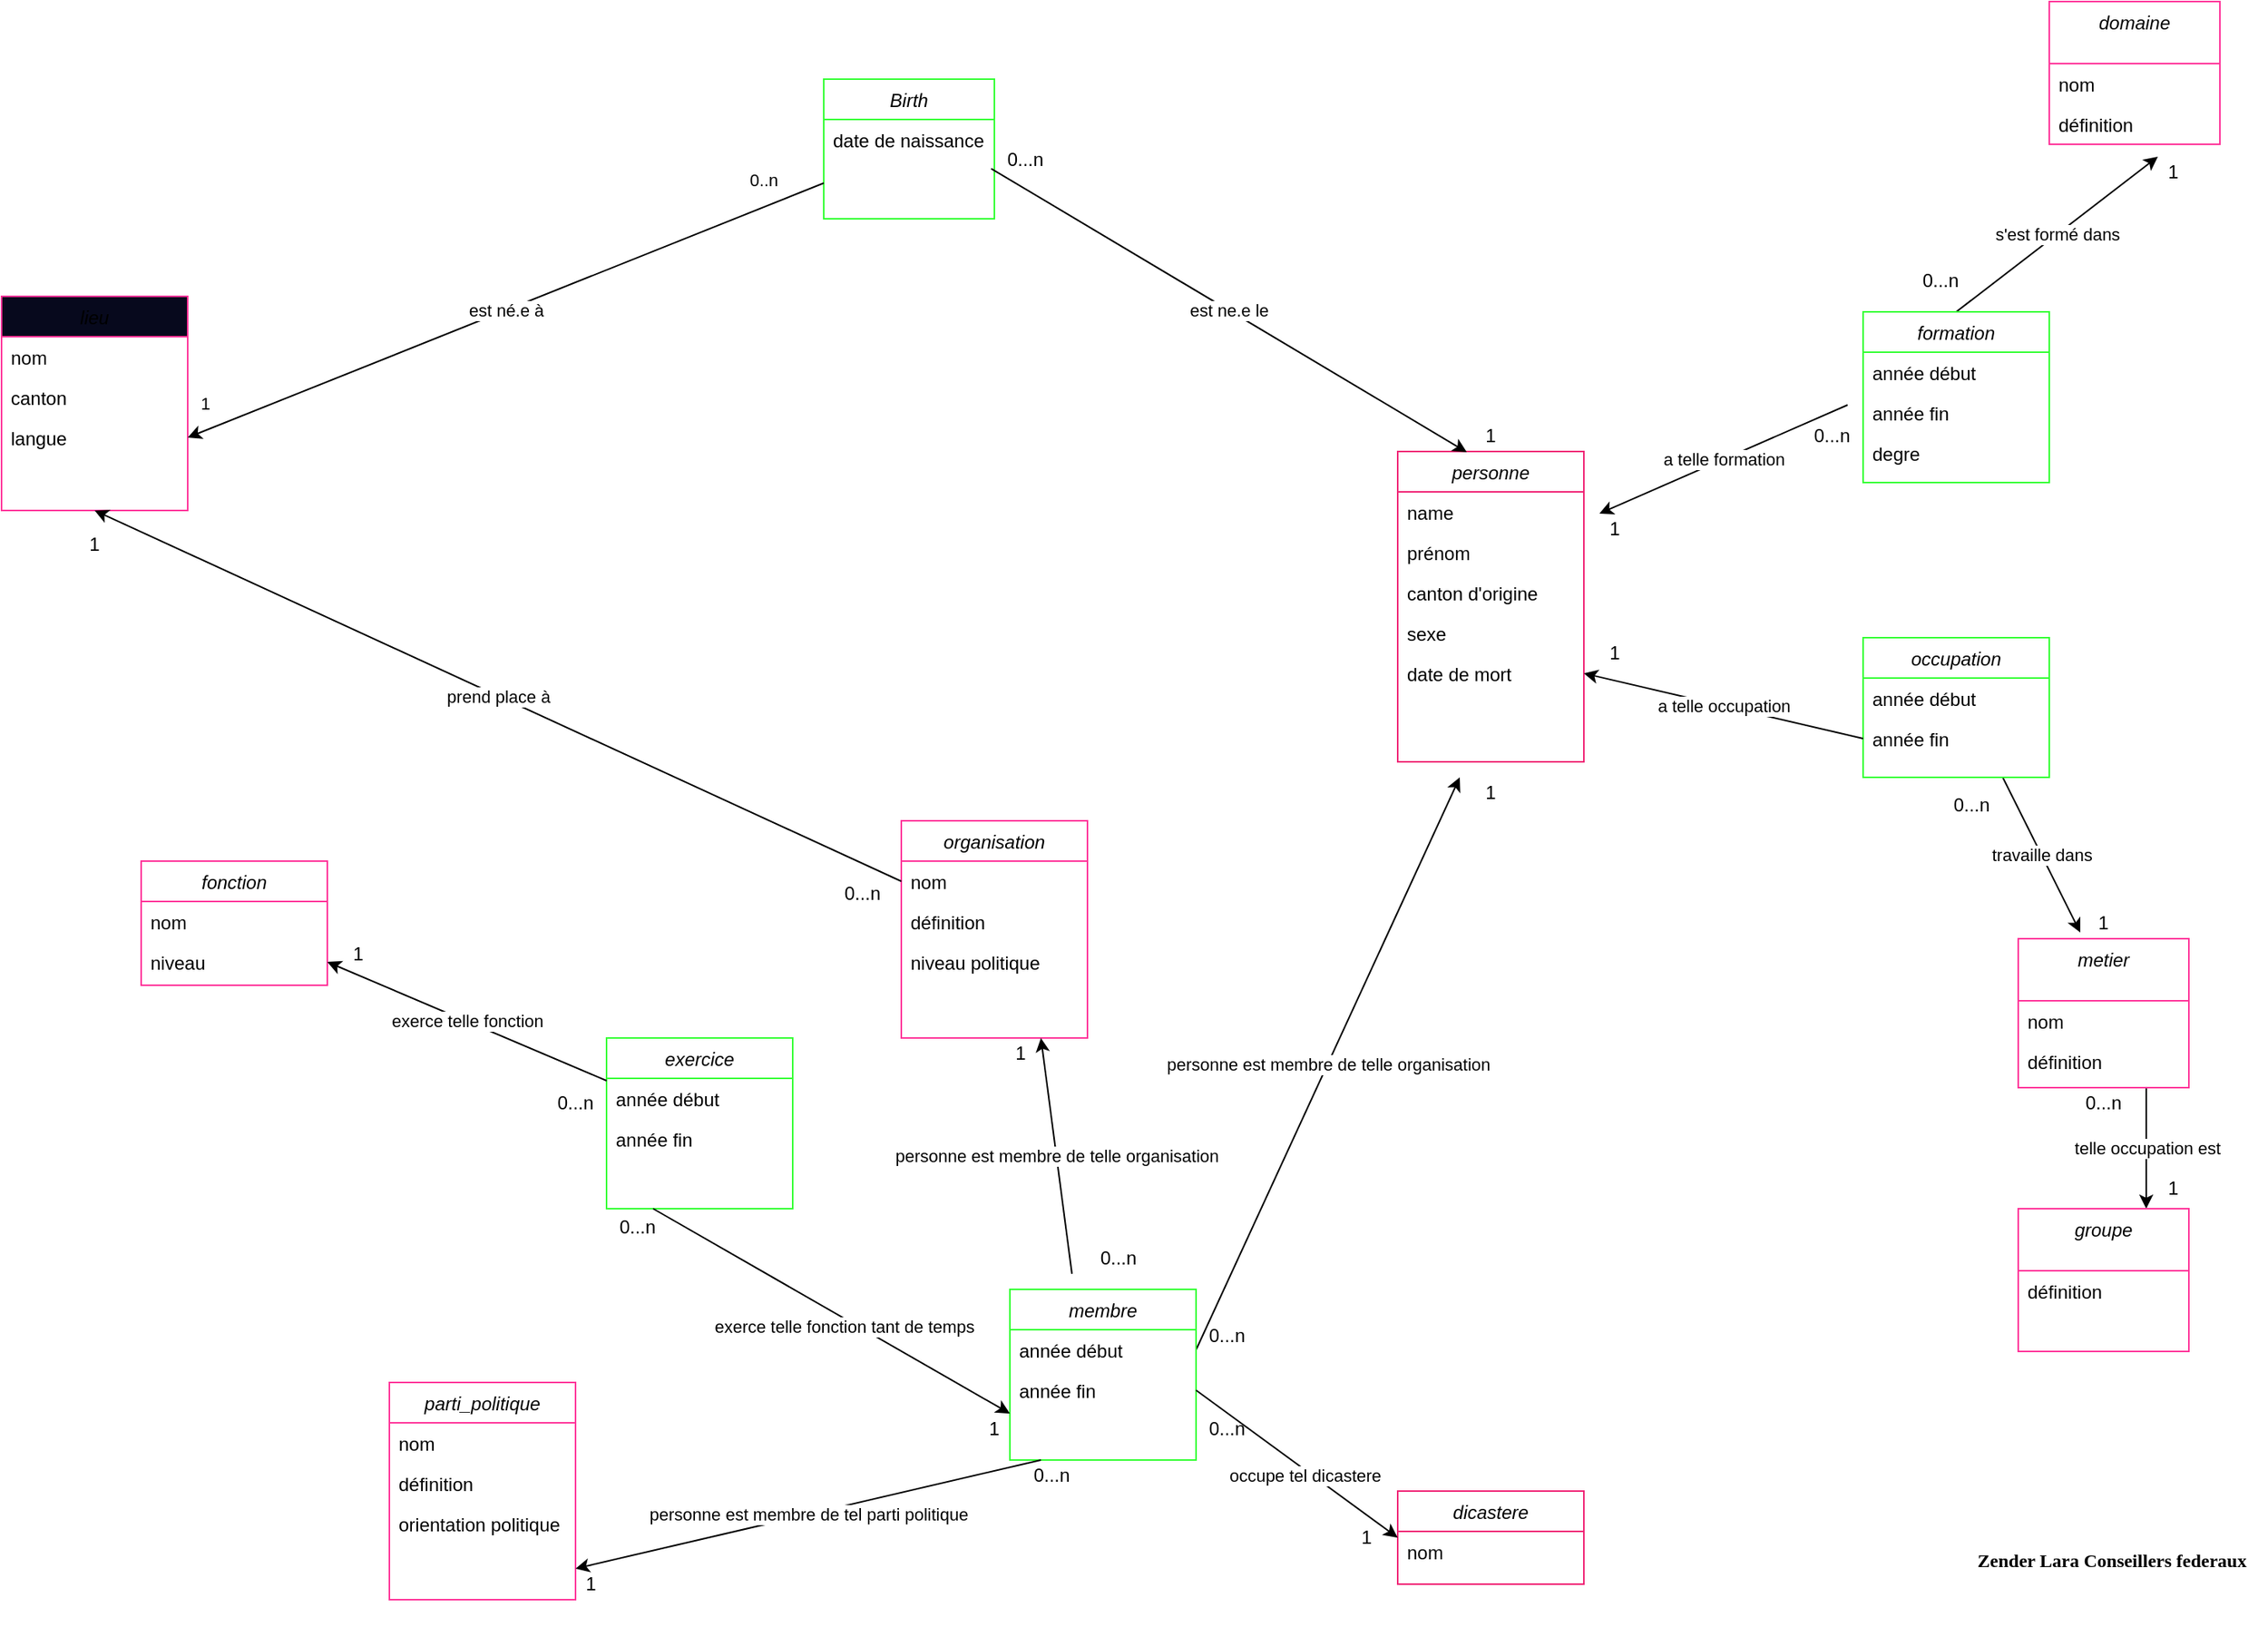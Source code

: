 <mxfile>
    <diagram id="C5RBs43oDa-KdzZeNtuy" name="Page-1">
        <mxGraphModel dx="1321" dy="593" grid="1" gridSize="10" guides="1" tooltips="1" connect="1" arrows="1" fold="1" page="1" pageScale="1" pageWidth="1654" pageHeight="1169" math="0" shadow="0">
            <root>
                <mxCell id="WIyWlLk6GJQsqaUBKTNV-0"/>
                <mxCell id="WIyWlLk6GJQsqaUBKTNV-1" parent="WIyWlLk6GJQsqaUBKTNV-0"/>
                <mxCell id="6" value="s'est formé dans" style="edgeStyle=none;html=1;exitX=0.5;exitY=0;exitDx=0;exitDy=0;" parent="WIyWlLk6GJQsqaUBKTNV-1" source="95" edge="1">
                    <mxGeometry relative="1" as="geometry">
                        <mxPoint x="1440" y="340" as="sourcePoint"/>
                        <mxPoint x="1560" y="120" as="targetPoint"/>
                    </mxGeometry>
                </mxCell>
                <mxCell id="zkfFHV4jXpPFQw0GAbJ--0" value="personne" style="swimlane;fontStyle=2;align=center;verticalAlign=top;childLayout=stackLayout;horizontal=1;startSize=26;horizontalStack=0;resizeParent=1;resizeLast=0;collapsible=1;marginBottom=0;rounded=0;shadow=0;strokeWidth=1;strokeColor=#F02274;" parent="WIyWlLk6GJQsqaUBKTNV-1" vertex="1">
                    <mxGeometry x="1070" y="310" width="120" height="200" as="geometry">
                        <mxRectangle x="230" y="140" width="160" height="26" as="alternateBounds"/>
                    </mxGeometry>
                </mxCell>
                <mxCell id="zkfFHV4jXpPFQw0GAbJ--1" value="name" style="text;align=left;verticalAlign=top;spacingLeft=4;spacingRight=4;overflow=hidden;rotatable=0;points=[[0,0.5],[1,0.5]];portConstraint=eastwest;" parent="zkfFHV4jXpPFQw0GAbJ--0" vertex="1">
                    <mxGeometry y="26" width="120" height="26" as="geometry"/>
                </mxCell>
                <mxCell id="zkfFHV4jXpPFQw0GAbJ--3" value="prénom" style="text;align=left;verticalAlign=top;spacingLeft=4;spacingRight=4;overflow=hidden;rotatable=0;points=[[0,0.5],[1,0.5]];portConstraint=eastwest;rounded=0;shadow=0;html=0;" parent="zkfFHV4jXpPFQw0GAbJ--0" vertex="1">
                    <mxGeometry y="52" width="120" height="26" as="geometry"/>
                </mxCell>
                <mxCell id="0" value="canton d'origine" style="text;align=left;verticalAlign=top;spacingLeft=4;spacingRight=4;overflow=hidden;rotatable=0;points=[[0,0.5],[1,0.5]];portConstraint=eastwest;rounded=0;shadow=0;html=0;" parent="zkfFHV4jXpPFQw0GAbJ--0" vertex="1">
                    <mxGeometry y="78" width="120" height="26" as="geometry"/>
                </mxCell>
                <mxCell id="26" value="sexe" style="text;align=left;verticalAlign=top;spacingLeft=4;spacingRight=4;overflow=hidden;rotatable=0;points=[[0,0.5],[1,0.5]];portConstraint=eastwest;rounded=0;shadow=0;html=0;" parent="zkfFHV4jXpPFQw0GAbJ--0" vertex="1">
                    <mxGeometry y="104" width="120" height="26" as="geometry"/>
                </mxCell>
                <mxCell id="53" value="date de mort" style="text;align=left;verticalAlign=top;spacingLeft=4;spacingRight=4;overflow=hidden;rotatable=0;points=[[0,0.5],[1,0.5]];portConstraint=eastwest;rounded=0;shadow=0;html=0;" parent="zkfFHV4jXpPFQw0GAbJ--0" vertex="1">
                    <mxGeometry y="130" width="120" height="26" as="geometry"/>
                </mxCell>
                <mxCell id="99" value="a telle formation" style="edgeStyle=none;html=1;entryX=0;entryY=0;entryDx=0;entryDy=0;" parent="zkfFHV4jXpPFQw0GAbJ--0" target="122" edge="1">
                    <mxGeometry relative="1" as="geometry">
                        <mxPoint x="290" y="-40" as="targetPoint"/>
                        <mxPoint x="290" y="-30" as="sourcePoint"/>
                    </mxGeometry>
                </mxCell>
                <mxCell id="Bw8D9-mf-STMI-rw64IU-0" value="Birth" style="swimlane;fontStyle=2;align=center;verticalAlign=top;childLayout=stackLayout;horizontal=1;startSize=26;horizontalStack=0;resizeParent=1;resizeLast=0;collapsible=1;marginBottom=0;rounded=0;shadow=0;strokeWidth=1;strokeColor=#33FF33;" parent="WIyWlLk6GJQsqaUBKTNV-1" vertex="1">
                    <mxGeometry x="700" y="70" width="110" height="90" as="geometry">
                        <mxRectangle x="230" y="140" width="160" height="26" as="alternateBounds"/>
                    </mxGeometry>
                </mxCell>
                <mxCell id="Bw8D9-mf-STMI-rw64IU-1" value="date de naissance" style="text;align=left;verticalAlign=top;spacingLeft=4;spacingRight=4;overflow=hidden;rotatable=0;points=[[0,0.5],[1,0.5]];portConstraint=eastwest;" parent="Bw8D9-mf-STMI-rw64IU-0" vertex="1">
                    <mxGeometry y="26" width="110" height="26" as="geometry"/>
                </mxCell>
                <mxCell id="Bw8D9-mf-STMI-rw64IU-53" style="edgeStyle=elbowEdgeStyle;rounded=0;orthogonalLoop=1;jettySize=auto;elbow=vertical;html=1;exitX=0;exitY=0.5;exitDx=0;exitDy=0;" parent="Bw8D9-mf-STMI-rw64IU-0" edge="1">
                    <mxGeometry relative="1" as="geometry">
                        <mxPoint y="65" as="sourcePoint"/>
                        <mxPoint y="65" as="targetPoint"/>
                    </mxGeometry>
                </mxCell>
                <mxCell id="Bw8D9-mf-STMI-rw64IU-12" value="lieu" style="swimlane;fontStyle=2;align=center;verticalAlign=top;childLayout=stackLayout;horizontal=1;startSize=26;horizontalStack=0;resizeParent=1;resizeLast=0;collapsible=1;marginBottom=0;rounded=0;shadow=0;strokeWidth=1;fillColor=#07091D;strokeColor=#FF3399;" parent="WIyWlLk6GJQsqaUBKTNV-1" vertex="1">
                    <mxGeometry x="170" y="210" width="120" height="138" as="geometry">
                        <mxRectangle x="230" y="140" width="160" height="26" as="alternateBounds"/>
                    </mxGeometry>
                </mxCell>
                <mxCell id="Bw8D9-mf-STMI-rw64IU-13" value="nom" style="text;align=left;verticalAlign=top;spacingLeft=4;spacingRight=4;overflow=hidden;rotatable=0;points=[[0,0.5],[1,0.5]];portConstraint=eastwest;" parent="Bw8D9-mf-STMI-rw64IU-12" vertex="1">
                    <mxGeometry y="26" width="120" height="26" as="geometry"/>
                </mxCell>
                <mxCell id="Bw8D9-mf-STMI-rw64IU-14" value="canton" style="text;align=left;verticalAlign=top;spacingLeft=4;spacingRight=4;overflow=hidden;rotatable=0;points=[[0,0.5],[1,0.5]];portConstraint=eastwest;rounded=0;shadow=0;html=0;" parent="Bw8D9-mf-STMI-rw64IU-12" vertex="1">
                    <mxGeometry y="52" width="120" height="26" as="geometry"/>
                </mxCell>
                <mxCell id="Bw8D9-mf-STMI-rw64IU-25" value="langue" style="text;align=left;verticalAlign=top;spacingLeft=4;spacingRight=4;overflow=hidden;rotatable=0;points=[[0,0.5],[1,0.5]];portConstraint=eastwest;rounded=0;shadow=0;html=0;" parent="Bw8D9-mf-STMI-rw64IU-12" vertex="1">
                    <mxGeometry y="78" width="120" height="26" as="geometry"/>
                </mxCell>
                <mxCell id="Bw8D9-mf-STMI-rw64IU-49" value="est né.e à" style="endArrow=classic;html=1;entryX=1;entryY=0.5;entryDx=0;entryDy=0;" parent="WIyWlLk6GJQsqaUBKTNV-1" source="Bw8D9-mf-STMI-rw64IU-0" target="Bw8D9-mf-STMI-rw64IU-25" edge="1">
                    <mxGeometry relative="1" as="geometry">
                        <mxPoint x="700" y="290.0" as="sourcePoint"/>
                        <mxPoint x="220" y="350" as="targetPoint"/>
                        <Array as="points"/>
                    </mxGeometry>
                </mxCell>
                <mxCell id="Bw8D9-mf-STMI-rw64IU-51" value="1" style="edgeLabel;html=1;align=center;verticalAlign=middle;resizable=0;points=[];" parent="Bw8D9-mf-STMI-rw64IU-49" vertex="1" connectable="0">
                    <mxGeometry x="0.888" y="-1" relative="1" as="geometry">
                        <mxPoint x="-12" y="-12" as="offset"/>
                    </mxGeometry>
                </mxCell>
                <mxCell id="Bw8D9-mf-STMI-rw64IU-52" value="0..n" style="edgeLabel;html=1;align=center;verticalAlign=middle;resizable=0;points=[];" parent="Bw8D9-mf-STMI-rw64IU-49" vertex="1" connectable="0">
                    <mxGeometry x="-0.881" y="-1" relative="1" as="geometry">
                        <mxPoint x="-14.14" y="-11" as="offset"/>
                    </mxGeometry>
                </mxCell>
                <mxCell id="Bw8D9-mf-STMI-rw64IU-70" value="domaine" style="swimlane;fontStyle=2;align=center;verticalAlign=top;childLayout=stackLayout;horizontal=1;startSize=40;horizontalStack=0;resizeParent=1;resizeLast=0;collapsible=1;marginBottom=0;rounded=0;shadow=0;strokeWidth=1;strokeColor=#FF3399;" parent="WIyWlLk6GJQsqaUBKTNV-1" vertex="1">
                    <mxGeometry x="1490" y="20" width="110" height="92" as="geometry">
                        <mxRectangle x="230" y="140" width="160" height="26" as="alternateBounds"/>
                    </mxGeometry>
                </mxCell>
                <mxCell id="Bw8D9-mf-STMI-rw64IU-71" value="nom" style="text;align=left;verticalAlign=top;spacingLeft=4;spacingRight=4;overflow=hidden;rotatable=0;points=[[0,0.5],[1,0.5]];portConstraint=eastwest;" parent="Bw8D9-mf-STMI-rw64IU-70" vertex="1">
                    <mxGeometry y="40" width="110" height="26" as="geometry"/>
                </mxCell>
                <mxCell id="Bw8D9-mf-STMI-rw64IU-76" value="définition" style="text;align=left;verticalAlign=top;spacingLeft=4;spacingRight=4;overflow=hidden;rotatable=0;points=[[0,0.5],[1,0.5]];portConstraint=eastwest;rounded=0;shadow=0;html=0;" parent="Bw8D9-mf-STMI-rw64IU-70" vertex="1">
                    <mxGeometry y="66" width="110" height="26" as="geometry"/>
                </mxCell>
                <mxCell id="Bw8D9-mf-STMI-rw64IU-54" value="organisation" style="swimlane;fontStyle=2;align=center;verticalAlign=top;childLayout=stackLayout;horizontal=1;startSize=26;horizontalStack=0;resizeParent=1;resizeLast=0;collapsible=1;marginBottom=0;rounded=0;shadow=0;strokeWidth=1;strokeColor=#FF3399;" parent="WIyWlLk6GJQsqaUBKTNV-1" vertex="1">
                    <mxGeometry x="750" y="548" width="120" height="140" as="geometry">
                        <mxRectangle x="230" y="140" width="160" height="26" as="alternateBounds"/>
                    </mxGeometry>
                </mxCell>
                <mxCell id="Bw8D9-mf-STMI-rw64IU-55" value="nom" style="text;align=left;verticalAlign=top;spacingLeft=4;spacingRight=4;overflow=hidden;rotatable=0;points=[[0,0.5],[1,0.5]];portConstraint=eastwest;" parent="Bw8D9-mf-STMI-rw64IU-54" vertex="1">
                    <mxGeometry y="26" width="120" height="26" as="geometry"/>
                </mxCell>
                <mxCell id="10" value="définition" style="text;align=left;verticalAlign=top;spacingLeft=4;spacingRight=4;overflow=hidden;rotatable=0;points=[[0,0.5],[1,0.5]];portConstraint=eastwest;rounded=0;shadow=0;html=0;" parent="Bw8D9-mf-STMI-rw64IU-54" vertex="1">
                    <mxGeometry y="52" width="120" height="26" as="geometry"/>
                </mxCell>
                <mxCell id="Bw8D9-mf-STMI-rw64IU-57" style="edgeStyle=elbowEdgeStyle;rounded=0;orthogonalLoop=1;jettySize=auto;elbow=vertical;html=1;exitX=0;exitY=0.5;exitDx=0;exitDy=0;" parent="Bw8D9-mf-STMI-rw64IU-54" edge="1">
                    <mxGeometry relative="1" as="geometry">
                        <mxPoint y="91" as="sourcePoint"/>
                        <mxPoint y="91" as="targetPoint"/>
                    </mxGeometry>
                </mxCell>
                <mxCell id="54" value="niveau politique" style="text;align=left;verticalAlign=top;spacingLeft=4;spacingRight=4;overflow=hidden;rotatable=0;points=[[0,0.5],[1,0.5]];portConstraint=eastwest;rounded=0;shadow=0;html=0;" parent="Bw8D9-mf-STMI-rw64IU-54" vertex="1">
                    <mxGeometry y="78" width="120" height="26" as="geometry"/>
                </mxCell>
                <mxCell id="Bw8D9-mf-STMI-rw64IU-127" value="&lt;p class=&quot;p1&quot; style=&quot;margin: 0px ; font-stretch: normal ; line-height: normal ; font-family: &amp;quot;times&amp;quot;&quot;&gt;&lt;b&gt;Zender Lara Conseillers federaux&lt;/b&gt;&lt;/p&gt;" style="text;html=1;align=center;verticalAlign=middle;resizable=0;points=[];autosize=1;" parent="WIyWlLk6GJQsqaUBKTNV-1" vertex="1">
                    <mxGeometry x="1430" y="1010" width="200" height="30" as="geometry"/>
                </mxCell>
                <mxCell id="15" value="prend place à" style="edgeStyle=none;html=1;exitX=0;exitY=0.5;exitDx=0;exitDy=0;entryX=0.5;entryY=1;entryDx=0;entryDy=0;" parent="WIyWlLk6GJQsqaUBKTNV-1" source="Bw8D9-mf-STMI-rw64IU-55" target="Bw8D9-mf-STMI-rw64IU-12" edge="1">
                    <mxGeometry relative="1" as="geometry">
                        <mxPoint x="260" y="260" as="targetPoint"/>
                        <Array as="points"/>
                    </mxGeometry>
                </mxCell>
                <mxCell id="36" value="personne est membre de telle organisation" style="edgeStyle=none;html=1;exitX=1;exitY=0.5;exitDx=0;exitDy=0;" parent="WIyWlLk6GJQsqaUBKTNV-1" source="32" edge="1">
                    <mxGeometry relative="1" as="geometry">
                        <mxPoint x="1110" y="520" as="targetPoint"/>
                    </mxGeometry>
                </mxCell>
                <mxCell id="42" value="personne est membre de telle organisation" style="edgeStyle=none;html=1;entryX=0.75;entryY=1;entryDx=0;entryDy=0;" parent="WIyWlLk6GJQsqaUBKTNV-1" target="Bw8D9-mf-STMI-rw64IU-54" edge="1">
                    <mxGeometry relative="1" as="geometry">
                        <mxPoint x="720" y="620" as="targetPoint"/>
                        <mxPoint x="860" y="840" as="sourcePoint"/>
                    </mxGeometry>
                </mxCell>
                <mxCell id="31" value="membre" style="swimlane;fontStyle=2;align=center;verticalAlign=top;childLayout=stackLayout;horizontal=1;startSize=26;horizontalStack=0;resizeParent=1;resizeLast=0;collapsible=1;marginBottom=0;rounded=0;shadow=0;strokeWidth=1;strokeColor=#33FF33;" parent="WIyWlLk6GJQsqaUBKTNV-1" vertex="1">
                    <mxGeometry x="820" y="850" width="120" height="110" as="geometry">
                        <mxRectangle x="230" y="140" width="160" height="26" as="alternateBounds"/>
                    </mxGeometry>
                </mxCell>
                <mxCell id="32" value="année début" style="text;align=left;verticalAlign=top;spacingLeft=4;spacingRight=4;overflow=hidden;rotatable=0;points=[[0,0.5],[1,0.5]];portConstraint=eastwest;" parent="31" vertex="1">
                    <mxGeometry y="26" width="120" height="26" as="geometry"/>
                </mxCell>
                <mxCell id="34" style="edgeStyle=elbowEdgeStyle;rounded=0;orthogonalLoop=1;jettySize=auto;elbow=vertical;html=1;exitX=0;exitY=0.5;exitDx=0;exitDy=0;" parent="31" edge="1">
                    <mxGeometry relative="1" as="geometry">
                        <mxPoint y="91" as="sourcePoint"/>
                        <mxPoint y="91" as="targetPoint"/>
                    </mxGeometry>
                </mxCell>
                <mxCell id="33" value="année fin" style="text;align=left;verticalAlign=top;spacingLeft=4;spacingRight=4;overflow=hidden;rotatable=0;points=[[0,0.5],[1,0.5]];portConstraint=eastwest;rounded=0;shadow=0;html=0;" parent="31" vertex="1">
                    <mxGeometry y="52" width="120" height="26" as="geometry"/>
                </mxCell>
                <mxCell id="43" value="exercice" style="swimlane;fontStyle=2;align=center;verticalAlign=top;childLayout=stackLayout;horizontal=1;startSize=26;horizontalStack=0;resizeParent=1;resizeLast=0;collapsible=1;marginBottom=0;rounded=0;shadow=0;strokeWidth=1;strokeColor=#33FF33;" parent="WIyWlLk6GJQsqaUBKTNV-1" vertex="1">
                    <mxGeometry x="560" y="688" width="120" height="110" as="geometry">
                        <mxRectangle x="230" y="140" width="160" height="26" as="alternateBounds"/>
                    </mxGeometry>
                </mxCell>
                <mxCell id="44" value="année début" style="text;align=left;verticalAlign=top;spacingLeft=4;spacingRight=4;overflow=hidden;rotatable=0;points=[[0,0.5],[1,0.5]];portConstraint=eastwest;" parent="43" vertex="1">
                    <mxGeometry y="26" width="120" height="26" as="geometry"/>
                </mxCell>
                <mxCell id="45" value="année fin" style="text;align=left;verticalAlign=top;spacingLeft=4;spacingRight=4;overflow=hidden;rotatable=0;points=[[0,0.5],[1,0.5]];portConstraint=eastwest;rounded=0;shadow=0;html=0;" parent="43" vertex="1">
                    <mxGeometry y="52" width="120" height="26" as="geometry"/>
                </mxCell>
                <mxCell id="46" style="edgeStyle=elbowEdgeStyle;rounded=0;orthogonalLoop=1;jettySize=auto;elbow=vertical;html=1;exitX=0;exitY=0.5;exitDx=0;exitDy=0;" parent="43" edge="1">
                    <mxGeometry relative="1" as="geometry">
                        <mxPoint y="91" as="sourcePoint"/>
                        <mxPoint y="91" as="targetPoint"/>
                    </mxGeometry>
                </mxCell>
                <mxCell id="48" value="fonction" style="swimlane;fontStyle=2;align=center;verticalAlign=top;childLayout=stackLayout;horizontal=1;startSize=26;horizontalStack=0;resizeParent=1;resizeLast=0;collapsible=1;marginBottom=0;rounded=0;shadow=0;strokeWidth=1;strokeColor=#FF3399;" parent="WIyWlLk6GJQsqaUBKTNV-1" vertex="1">
                    <mxGeometry x="260" y="574" width="120" height="80" as="geometry">
                        <mxRectangle x="230" y="140" width="160" height="26" as="alternateBounds"/>
                    </mxGeometry>
                </mxCell>
                <mxCell id="49" value="nom" style="text;align=left;verticalAlign=top;spacingLeft=4;spacingRight=4;overflow=hidden;rotatable=0;points=[[0,0.5],[1,0.5]];portConstraint=eastwest;" parent="48" vertex="1">
                    <mxGeometry y="26" width="120" height="26" as="geometry"/>
                </mxCell>
                <mxCell id="50" value="niveau" style="text;align=left;verticalAlign=top;spacingLeft=4;spacingRight=4;overflow=hidden;rotatable=0;points=[[0,0.5],[1,0.5]];portConstraint=eastwest;rounded=0;shadow=0;html=0;" parent="48" vertex="1">
                    <mxGeometry y="52" width="120" height="26" as="geometry"/>
                </mxCell>
                <mxCell id="51" style="edgeStyle=elbowEdgeStyle;rounded=0;orthogonalLoop=1;jettySize=auto;elbow=vertical;html=1;exitX=0;exitY=0.5;exitDx=0;exitDy=0;" parent="48" edge="1">
                    <mxGeometry relative="1" as="geometry">
                        <mxPoint y="91" as="sourcePoint"/>
                        <mxPoint y="91" as="targetPoint"/>
                    </mxGeometry>
                </mxCell>
                <mxCell id="56" value="0...n" style="text;strokeColor=none;align=center;fillColor=none;html=1;verticalAlign=middle;whiteSpace=wrap;rounded=0;" parent="WIyWlLk6GJQsqaUBKTNV-1" vertex="1">
                    <mxGeometry x="810" y="112" width="40" height="20" as="geometry"/>
                </mxCell>
                <mxCell id="57" value="1" style="text;strokeColor=none;align=center;fillColor=none;html=1;verticalAlign=middle;whiteSpace=wrap;rounded=0;" parent="WIyWlLk6GJQsqaUBKTNV-1" vertex="1">
                    <mxGeometry x="1110" y="290" width="40" height="20" as="geometry"/>
                </mxCell>
                <mxCell id="58" value="0...n" style="text;strokeColor=none;align=center;fillColor=none;html=1;verticalAlign=middle;whiteSpace=wrap;rounded=0;" parent="WIyWlLk6GJQsqaUBKTNV-1" vertex="1">
                    <mxGeometry x="710" y="585" width="30" height="20" as="geometry"/>
                </mxCell>
                <mxCell id="59" value="1" style="text;strokeColor=none;align=center;fillColor=none;html=1;verticalAlign=middle;whiteSpace=wrap;rounded=0;" parent="WIyWlLk6GJQsqaUBKTNV-1" vertex="1">
                    <mxGeometry x="220" y="360" width="20" height="20" as="geometry"/>
                </mxCell>
                <mxCell id="60" value="0...n" style="text;strokeColor=none;align=center;fillColor=none;html=1;verticalAlign=middle;whiteSpace=wrap;rounded=0;" parent="WIyWlLk6GJQsqaUBKTNV-1" vertex="1">
                    <mxGeometry x="870" y="820" width="40" height="20" as="geometry"/>
                </mxCell>
                <mxCell id="61" value="1" style="text;strokeColor=none;align=center;fillColor=none;html=1;verticalAlign=middle;whiteSpace=wrap;rounded=0;" parent="WIyWlLk6GJQsqaUBKTNV-1" vertex="1">
                    <mxGeometry x="807" y="688" width="40" height="20" as="geometry"/>
                </mxCell>
                <mxCell id="62" value="0...n" style="text;strokeColor=none;align=center;fillColor=none;html=1;verticalAlign=middle;whiteSpace=wrap;rounded=0;" parent="WIyWlLk6GJQsqaUBKTNV-1" vertex="1">
                    <mxGeometry x="940" y="870" width="40" height="20" as="geometry"/>
                </mxCell>
                <mxCell id="63" value="1" style="text;strokeColor=none;align=center;fillColor=none;html=1;verticalAlign=middle;whiteSpace=wrap;rounded=0;" parent="WIyWlLk6GJQsqaUBKTNV-1" vertex="1">
                    <mxGeometry x="1110" y="520" width="40" height="20" as="geometry"/>
                </mxCell>
                <mxCell id="64" value="exerce telle fonction tant de temps" style="edgeStyle=none;html=1;exitX=0.25;exitY=1;exitDx=0;exitDy=0;entryX=0.75;entryY=0;entryDx=0;entryDy=0;" parent="WIyWlLk6GJQsqaUBKTNV-1" source="43" edge="1" target="128">
                    <mxGeometry x="0.09" y="-5" relative="1" as="geometry">
                        <mxPoint x="670" y="860" as="sourcePoint"/>
                        <mxPoint x="810" y="930" as="targetPoint"/>
                        <mxPoint as="offset"/>
                    </mxGeometry>
                </mxCell>
                <mxCell id="75" value="0...n" style="text;strokeColor=none;align=center;fillColor=none;html=1;verticalAlign=middle;whiteSpace=wrap;rounded=0;" parent="WIyWlLk6GJQsqaUBKTNV-1" vertex="1">
                    <mxGeometry x="560" y="800" width="40" height="20" as="geometry"/>
                </mxCell>
                <mxCell id="77" value="0...n" style="text;strokeColor=none;align=center;fillColor=none;html=1;verticalAlign=middle;whiteSpace=wrap;rounded=0;" parent="WIyWlLk6GJQsqaUBKTNV-1" vertex="1">
                    <mxGeometry x="1400" y="190" width="40" height="20" as="geometry"/>
                </mxCell>
                <mxCell id="78" value="1" style="text;strokeColor=none;align=center;fillColor=none;html=1;verticalAlign=middle;whiteSpace=wrap;rounded=0;" parent="WIyWlLk6GJQsqaUBKTNV-1" vertex="1">
                    <mxGeometry x="1560" y="120" width="20" height="20" as="geometry"/>
                </mxCell>
                <mxCell id="82" value="exerce telle fonction" style="edgeStyle=none;html=1;entryX=1;entryY=0.5;entryDx=0;entryDy=0;exitX=0;exitY=0.25;exitDx=0;exitDy=0;" parent="WIyWlLk6GJQsqaUBKTNV-1" source="43" target="50" edge="1">
                    <mxGeometry relative="1" as="geometry">
                        <mxPoint x="720" y="1400.889" as="sourcePoint"/>
                        <mxPoint x="785" y="1240" as="targetPoint"/>
                    </mxGeometry>
                </mxCell>
                <mxCell id="94" value="0...n" style="text;strokeColor=none;align=center;fillColor=none;html=1;verticalAlign=middle;whiteSpace=wrap;rounded=0;" parent="WIyWlLk6GJQsqaUBKTNV-1" vertex="1">
                    <mxGeometry x="520" y="720" width="40" height="20" as="geometry"/>
                </mxCell>
                <mxCell id="95" value="formation" style="swimlane;fontStyle=2;align=center;verticalAlign=top;childLayout=stackLayout;horizontal=1;startSize=26;horizontalStack=0;resizeParent=1;resizeLast=0;collapsible=1;marginBottom=0;rounded=0;shadow=0;strokeWidth=1;strokeColor=#33FF33;" parent="WIyWlLk6GJQsqaUBKTNV-1" vertex="1">
                    <mxGeometry x="1370" y="220" width="120" height="110" as="geometry">
                        <mxRectangle x="230" y="140" width="160" height="26" as="alternateBounds"/>
                    </mxGeometry>
                </mxCell>
                <mxCell id="96" value="année début" style="text;align=left;verticalAlign=top;spacingLeft=4;spacingRight=4;overflow=hidden;rotatable=0;points=[[0,0.5],[1,0.5]];portConstraint=eastwest;" parent="95" vertex="1">
                    <mxGeometry y="26" width="120" height="26" as="geometry"/>
                </mxCell>
                <mxCell id="97" value="année fin" style="text;align=left;verticalAlign=top;spacingLeft=4;spacingRight=4;overflow=hidden;rotatable=0;points=[[0,0.5],[1,0.5]];portConstraint=eastwest;rounded=0;shadow=0;html=0;" parent="95" vertex="1">
                    <mxGeometry y="52" width="120" height="26" as="geometry"/>
                </mxCell>
                <mxCell id="98" style="edgeStyle=elbowEdgeStyle;rounded=0;orthogonalLoop=1;jettySize=auto;elbow=vertical;html=1;exitX=0;exitY=0.5;exitDx=0;exitDy=0;" parent="95" edge="1">
                    <mxGeometry relative="1" as="geometry">
                        <mxPoint y="91" as="sourcePoint"/>
                        <mxPoint y="91" as="targetPoint"/>
                    </mxGeometry>
                </mxCell>
                <mxCell id="100" value="degre" style="text;align=left;verticalAlign=top;spacingLeft=4;spacingRight=4;overflow=hidden;rotatable=0;points=[[0,0.5],[1,0.5]];portConstraint=eastwest;rounded=0;shadow=0;html=0;" parent="95" vertex="1">
                    <mxGeometry y="78" width="120" height="26" as="geometry"/>
                </mxCell>
                <mxCell id="117" value="telle occupation est" style="edgeStyle=none;html=1;exitX=0.75;exitY=1;exitDx=0;exitDy=0;entryX=0.75;entryY=0;entryDx=0;entryDy=0;" parent="WIyWlLk6GJQsqaUBKTNV-1" source="103" target="114" edge="1">
                    <mxGeometry relative="1" as="geometry"/>
                </mxCell>
                <mxCell id="103" value="metier" style="swimlane;fontStyle=2;align=center;verticalAlign=top;childLayout=stackLayout;horizontal=1;startSize=40;horizontalStack=0;resizeParent=1;resizeLast=0;collapsible=1;marginBottom=0;rounded=0;shadow=0;strokeWidth=1;strokeColor=#FF3399;" parent="WIyWlLk6GJQsqaUBKTNV-1" vertex="1">
                    <mxGeometry x="1470" y="624" width="110" height="96" as="geometry">
                        <mxRectangle x="230" y="140" width="160" height="26" as="alternateBounds"/>
                    </mxGeometry>
                </mxCell>
                <mxCell id="104" value="nom" style="text;align=left;verticalAlign=top;spacingLeft=4;spacingRight=4;overflow=hidden;rotatable=0;points=[[0,0.5],[1,0.5]];portConstraint=eastwest;" parent="103" vertex="1">
                    <mxGeometry y="40" width="110" height="26" as="geometry"/>
                </mxCell>
                <mxCell id="105" value="définition" style="text;align=left;verticalAlign=top;spacingLeft=4;spacingRight=4;overflow=hidden;rotatable=0;points=[[0,0.5],[1,0.5]];portConstraint=eastwest;rounded=0;shadow=0;html=0;" parent="103" vertex="1">
                    <mxGeometry y="66" width="110" height="26" as="geometry"/>
                </mxCell>
                <mxCell id="113" value="travaille dans" style="edgeStyle=none;html=1;exitX=0.75;exitY=1;exitDx=0;exitDy=0;" parent="WIyWlLk6GJQsqaUBKTNV-1" source="107" edge="1">
                    <mxGeometry relative="1" as="geometry">
                        <mxPoint x="1510" y="620" as="targetPoint"/>
                    </mxGeometry>
                </mxCell>
                <mxCell id="107" value="occupation" style="swimlane;fontStyle=2;align=center;verticalAlign=top;childLayout=stackLayout;horizontal=1;startSize=26;horizontalStack=0;resizeParent=1;resizeLast=0;collapsible=1;marginBottom=0;rounded=0;shadow=0;strokeWidth=1;strokeColor=#33FF33;" parent="WIyWlLk6GJQsqaUBKTNV-1" vertex="1">
                    <mxGeometry x="1370" y="430" width="120" height="90" as="geometry">
                        <mxRectangle x="230" y="140" width="160" height="26" as="alternateBounds"/>
                    </mxGeometry>
                </mxCell>
                <mxCell id="108" value="année début" style="text;align=left;verticalAlign=top;spacingLeft=4;spacingRight=4;overflow=hidden;rotatable=0;points=[[0,0.5],[1,0.5]];portConstraint=eastwest;" parent="107" vertex="1">
                    <mxGeometry y="26" width="120" height="26" as="geometry"/>
                </mxCell>
                <mxCell id="109" value="année fin" style="text;align=left;verticalAlign=top;spacingLeft=4;spacingRight=4;overflow=hidden;rotatable=0;points=[[0,0.5],[1,0.5]];portConstraint=eastwest;rounded=0;shadow=0;html=0;" parent="107" vertex="1">
                    <mxGeometry y="52" width="120" height="26" as="geometry"/>
                </mxCell>
                <mxCell id="110" style="edgeStyle=elbowEdgeStyle;rounded=0;orthogonalLoop=1;jettySize=auto;elbow=vertical;html=1;exitX=0;exitY=0.5;exitDx=0;exitDy=0;" parent="107" edge="1">
                    <mxGeometry relative="1" as="geometry">
                        <mxPoint y="91" as="sourcePoint"/>
                        <mxPoint y="91" as="targetPoint"/>
                    </mxGeometry>
                </mxCell>
                <mxCell id="112" value="a telle occupation" style="edgeStyle=none;html=1;exitX=0;exitY=0.5;exitDx=0;exitDy=0;entryX=1;entryY=0.5;entryDx=0;entryDy=0;" parent="WIyWlLk6GJQsqaUBKTNV-1" source="109" target="53" edge="1">
                    <mxGeometry relative="1" as="geometry">
                        <mxPoint x="1180" y="510" as="targetPoint"/>
                    </mxGeometry>
                </mxCell>
                <mxCell id="114" value="groupe" style="swimlane;fontStyle=2;align=center;verticalAlign=top;childLayout=stackLayout;horizontal=1;startSize=40;horizontalStack=0;resizeParent=1;resizeLast=0;collapsible=1;marginBottom=0;rounded=0;shadow=0;strokeWidth=1;strokeColor=#FF3399;" parent="WIyWlLk6GJQsqaUBKTNV-1" vertex="1">
                    <mxGeometry x="1470" y="798" width="110" height="92" as="geometry">
                        <mxRectangle x="230" y="140" width="160" height="26" as="alternateBounds"/>
                    </mxGeometry>
                </mxCell>
                <mxCell id="116" value="définition" style="text;align=left;verticalAlign=top;spacingLeft=4;spacingRight=4;overflow=hidden;rotatable=0;points=[[0,0.5],[1,0.5]];portConstraint=eastwest;rounded=0;shadow=0;html=0;" parent="114" vertex="1">
                    <mxGeometry y="40" width="110" height="26" as="geometry"/>
                </mxCell>
                <mxCell id="118" value="0...n" style="text;strokeColor=none;align=center;fillColor=none;html=1;verticalAlign=middle;whiteSpace=wrap;rounded=0;" parent="WIyWlLk6GJQsqaUBKTNV-1" vertex="1">
                    <mxGeometry x="1330" y="290" width="40" height="20" as="geometry"/>
                </mxCell>
                <mxCell id="120" value="0...n" style="text;strokeColor=none;align=center;fillColor=none;html=1;verticalAlign=middle;whiteSpace=wrap;rounded=0;" parent="WIyWlLk6GJQsqaUBKTNV-1" vertex="1">
                    <mxGeometry x="1420" y="528" width="40" height="20" as="geometry"/>
                </mxCell>
                <mxCell id="121" value="0...n" style="text;strokeColor=none;align=center;fillColor=none;html=1;verticalAlign=middle;whiteSpace=wrap;rounded=0;" parent="WIyWlLk6GJQsqaUBKTNV-1" vertex="1">
                    <mxGeometry x="1505" y="720" width="40" height="20" as="geometry"/>
                </mxCell>
                <mxCell id="122" value="1" style="text;strokeColor=none;align=center;fillColor=none;html=1;verticalAlign=middle;whiteSpace=wrap;rounded=0;" parent="WIyWlLk6GJQsqaUBKTNV-1" vertex="1">
                    <mxGeometry x="1200" y="350" width="20" height="20" as="geometry"/>
                </mxCell>
                <mxCell id="123" value="1" style="text;strokeColor=none;align=center;fillColor=none;html=1;verticalAlign=middle;whiteSpace=wrap;rounded=0;" parent="WIyWlLk6GJQsqaUBKTNV-1" vertex="1">
                    <mxGeometry x="1200" y="430" width="20" height="20" as="geometry"/>
                </mxCell>
                <mxCell id="124" value="1" style="text;strokeColor=none;align=center;fillColor=none;html=1;verticalAlign=middle;whiteSpace=wrap;rounded=0;" parent="WIyWlLk6GJQsqaUBKTNV-1" vertex="1">
                    <mxGeometry x="1515" y="604" width="20" height="20" as="geometry"/>
                </mxCell>
                <mxCell id="125" value="1" style="text;strokeColor=none;align=center;fillColor=none;html=1;verticalAlign=middle;whiteSpace=wrap;rounded=0;" parent="WIyWlLk6GJQsqaUBKTNV-1" vertex="1">
                    <mxGeometry x="1560" y="775" width="20" height="20" as="geometry"/>
                </mxCell>
                <mxCell id="128" value="1" style="text;strokeColor=none;align=center;fillColor=none;html=1;verticalAlign=middle;whiteSpace=wrap;rounded=0;" parent="WIyWlLk6GJQsqaUBKTNV-1" vertex="1">
                    <mxGeometry x="790" y="930" width="40" height="20" as="geometry"/>
                </mxCell>
                <mxCell id="129" value="1" style="text;strokeColor=none;align=center;fillColor=none;html=1;verticalAlign=middle;whiteSpace=wrap;rounded=0;" parent="WIyWlLk6GJQsqaUBKTNV-1" vertex="1">
                    <mxGeometry x="380" y="624" width="40" height="20" as="geometry"/>
                </mxCell>
                <mxCell id="25" value="est ne.e le" style="edgeStyle=none;html=1;exitX=0.981;exitY=1.217;exitDx=0;exitDy=0;entryX=0.371;entryY=0.002;entryDx=0;entryDy=0;entryPerimeter=0;exitPerimeter=0;" parent="WIyWlLk6GJQsqaUBKTNV-1" source="Bw8D9-mf-STMI-rw64IU-1" target="zkfFHV4jXpPFQw0GAbJ--0" edge="1">
                    <mxGeometry relative="1" as="geometry">
                        <mxPoint x="790" y="290" as="targetPoint"/>
                    </mxGeometry>
                </mxCell>
                <mxCell id="130" value="dicastere" style="swimlane;fontStyle=2;align=center;verticalAlign=top;childLayout=stackLayout;horizontal=1;startSize=26;horizontalStack=0;resizeParent=1;resizeLast=0;collapsible=1;marginBottom=0;rounded=0;shadow=0;strokeWidth=1;strokeColor=#F02274;" parent="WIyWlLk6GJQsqaUBKTNV-1" vertex="1">
                    <mxGeometry x="1070" y="980" width="120" height="60" as="geometry">
                        <mxRectangle x="230" y="140" width="160" height="26" as="alternateBounds"/>
                    </mxGeometry>
                </mxCell>
                <mxCell id="131" value="nom" style="text;align=left;verticalAlign=top;spacingLeft=4;spacingRight=4;overflow=hidden;rotatable=0;points=[[0,0.5],[1,0.5]];portConstraint=eastwest;" parent="130" vertex="1">
                    <mxGeometry y="26" width="120" height="26" as="geometry"/>
                </mxCell>
                <mxCell id="132" style="edgeStyle=elbowEdgeStyle;rounded=0;orthogonalLoop=1;jettySize=auto;elbow=vertical;html=1;exitX=0;exitY=0.5;exitDx=0;exitDy=0;" parent="130" edge="1">
                    <mxGeometry relative="1" as="geometry">
                        <mxPoint y="91" as="sourcePoint"/>
                        <mxPoint y="91" as="targetPoint"/>
                    </mxGeometry>
                </mxCell>
                <mxCell id="134" value="occupe tel dicastere" style="edgeStyle=none;html=1;exitX=1;exitY=0.5;exitDx=0;exitDy=0;entryX=0;entryY=0.5;entryDx=0;entryDy=0;" parent="WIyWlLk6GJQsqaUBKTNV-1" source="33" target="130" edge="1">
                    <mxGeometry x="0.105" y="-3" relative="1" as="geometry">
                        <mxPoint as="offset"/>
                    </mxGeometry>
                </mxCell>
                <mxCell id="135" value="0...n" style="text;strokeColor=none;align=center;fillColor=none;html=1;verticalAlign=middle;whiteSpace=wrap;rounded=0;" parent="WIyWlLk6GJQsqaUBKTNV-1" vertex="1">
                    <mxGeometry x="940" y="930" width="40" height="20" as="geometry"/>
                </mxCell>
                <mxCell id="136" value="1" style="text;strokeColor=none;align=center;fillColor=none;html=1;verticalAlign=middle;whiteSpace=wrap;rounded=0;" parent="WIyWlLk6GJQsqaUBKTNV-1" vertex="1">
                    <mxGeometry x="1030" y="1000" width="40" height="20" as="geometry"/>
                </mxCell>
                <mxCell id="137" value="parti_politique" style="swimlane;fontStyle=2;align=center;verticalAlign=top;childLayout=stackLayout;horizontal=1;startSize=26;horizontalStack=0;resizeParent=1;resizeLast=0;collapsible=1;marginBottom=0;rounded=0;shadow=0;strokeWidth=1;strokeColor=#FF3399;" vertex="1" parent="WIyWlLk6GJQsqaUBKTNV-1">
                    <mxGeometry x="420" y="910" width="120" height="140" as="geometry">
                        <mxRectangle x="230" y="140" width="160" height="26" as="alternateBounds"/>
                    </mxGeometry>
                </mxCell>
                <mxCell id="138" value="nom" style="text;align=left;verticalAlign=top;spacingLeft=4;spacingRight=4;overflow=hidden;rotatable=0;points=[[0,0.5],[1,0.5]];portConstraint=eastwest;" vertex="1" parent="137">
                    <mxGeometry y="26" width="120" height="26" as="geometry"/>
                </mxCell>
                <mxCell id="139" value="définition" style="text;align=left;verticalAlign=top;spacingLeft=4;spacingRight=4;overflow=hidden;rotatable=0;points=[[0,0.5],[1,0.5]];portConstraint=eastwest;rounded=0;shadow=0;html=0;" vertex="1" parent="137">
                    <mxGeometry y="52" width="120" height="26" as="geometry"/>
                </mxCell>
                <mxCell id="140" style="edgeStyle=elbowEdgeStyle;rounded=0;orthogonalLoop=1;jettySize=auto;elbow=vertical;html=1;exitX=0;exitY=0.5;exitDx=0;exitDy=0;" edge="1" parent="137">
                    <mxGeometry relative="1" as="geometry">
                        <mxPoint y="91" as="sourcePoint"/>
                        <mxPoint y="91" as="targetPoint"/>
                    </mxGeometry>
                </mxCell>
                <mxCell id="141" value="orientation politique" style="text;align=left;verticalAlign=top;spacingLeft=4;spacingRight=4;overflow=hidden;rotatable=0;points=[[0,0.5],[1,0.5]];portConstraint=eastwest;rounded=0;shadow=0;html=0;" vertex="1" parent="137">
                    <mxGeometry y="78" width="120" height="26" as="geometry"/>
                </mxCell>
                <mxCell id="142" value="personne est membre de tel parti politique" style="edgeStyle=none;html=1;" edge="1" parent="WIyWlLk6GJQsqaUBKTNV-1">
                    <mxGeometry relative="1" as="geometry">
                        <mxPoint x="540" y="1030" as="targetPoint"/>
                        <mxPoint x="840" y="960" as="sourcePoint"/>
                    </mxGeometry>
                </mxCell>
                <mxCell id="143" value="0...n" style="text;strokeColor=none;align=center;fillColor=none;html=1;verticalAlign=middle;whiteSpace=wrap;rounded=0;" vertex="1" parent="WIyWlLk6GJQsqaUBKTNV-1">
                    <mxGeometry x="827" y="960" width="40" height="20" as="geometry"/>
                </mxCell>
                <mxCell id="144" value="1" style="text;strokeColor=none;align=center;fillColor=none;html=1;verticalAlign=middle;whiteSpace=wrap;rounded=0;" vertex="1" parent="WIyWlLk6GJQsqaUBKTNV-1">
                    <mxGeometry x="530" y="1030" width="40" height="20" as="geometry"/>
                </mxCell>
            </root>
        </mxGraphModel>
    </diagram>
</mxfile>